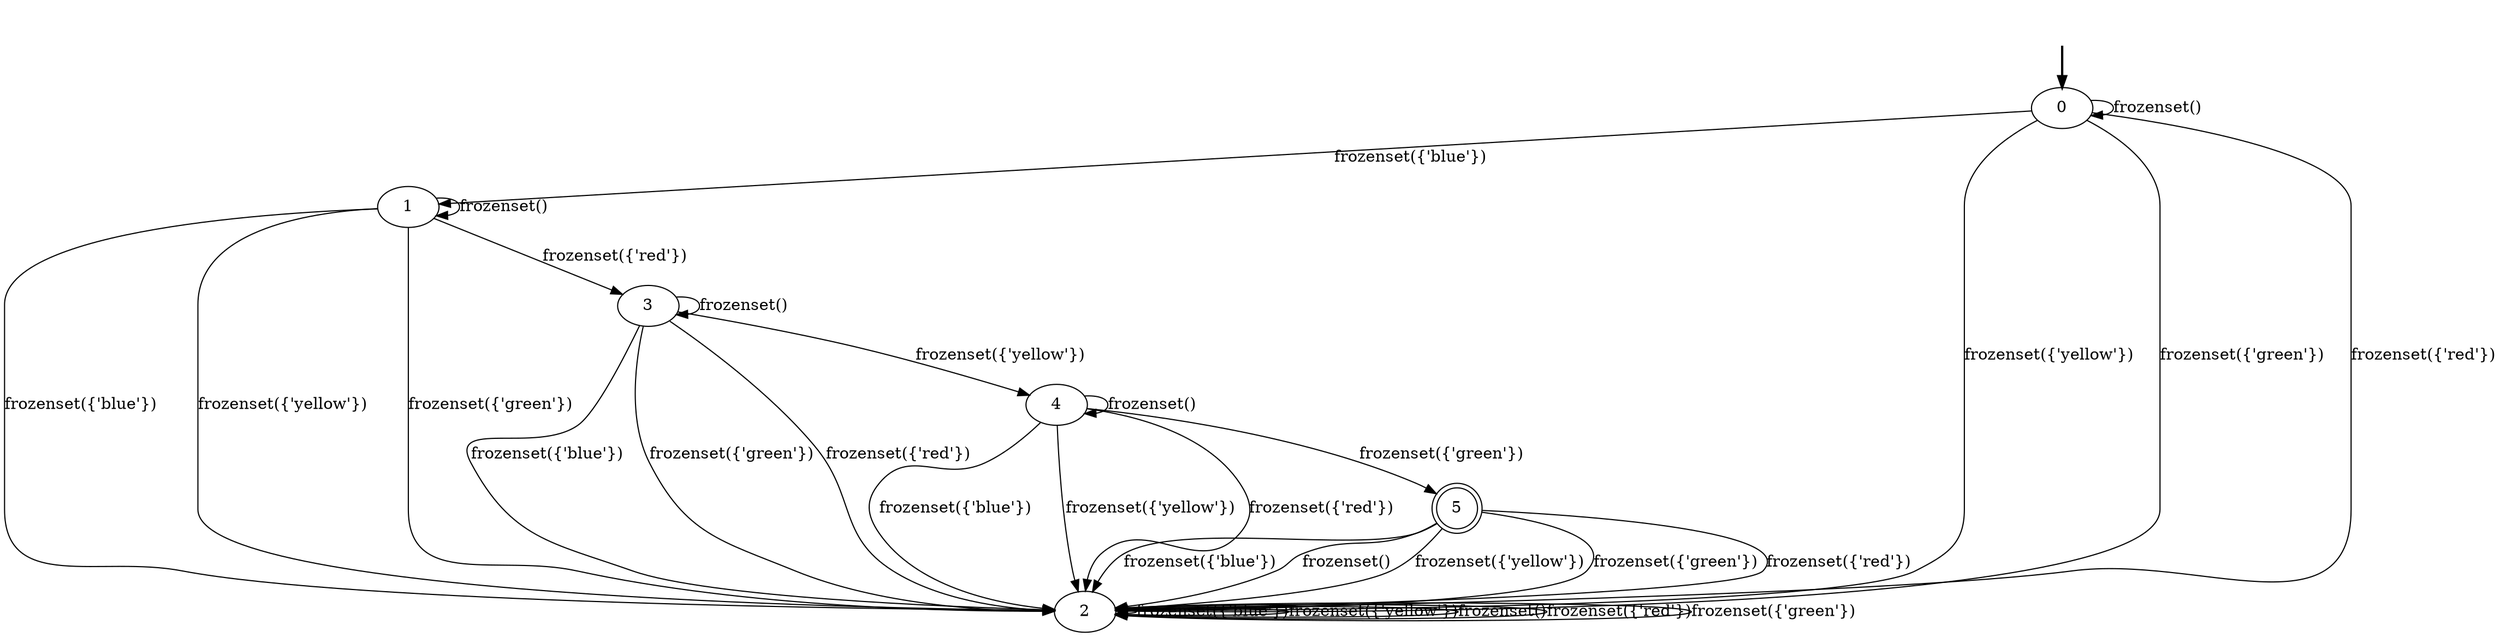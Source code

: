 digraph {
	fake [style=invisible]
	0 [root=true]
	1
	2
	3
	4
	5 [shape=doublecircle]
	fake -> 0 [style=bold]
	1 -> 1 [label="frozenset()"]
	4 -> 2 [label="frozenset({'blue'})"]
	3 -> 3 [label="frozenset()"]
	3 -> 2 [label="frozenset({'blue'})"]
	4 -> 2 [label="frozenset({'yellow'})"]
	0 -> 0 [label="frozenset()"]
	5 -> 2 [label="frozenset({'blue'})"]
	2 -> 2 [label="frozenset({'blue'})"]
	1 -> 2 [label="frozenset({'blue'})"]
	4 -> 5 [label="frozenset({'green'})"]
	4 -> 2 [label="frozenset({'red'})"]
	0 -> 2 [label="frozenset({'yellow'})"]
	3 -> 2 [label="frozenset({'green'})"]
	5 -> 2 [label="frozenset()"]
	5 -> 2 [label="frozenset({'yellow'})"]
	3 -> 4 [label="frozenset({'yellow'})"]
	3 -> 2 [label="frozenset({'red'})"]
	1 -> 3 [label="frozenset({'red'})"]
	2 -> 2 [label="frozenset({'yellow'})"]
	0 -> 2 [label="frozenset({'green'})"]
	5 -> 2 [label="frozenset({'green'})"]
	1 -> 2 [label="frozenset({'yellow'})"]
	0 -> 1 [label="frozenset({'blue'})"]
	5 -> 2 [label="frozenset({'red'})"]
	2 -> 2 [label="frozenset()"]
	2 -> 2 [label="frozenset({'red'})"]
	1 -> 2 [label="frozenset({'green'})"]
	4 -> 4 [label="frozenset()"]
	0 -> 2 [label="frozenset({'red'})"]
	2 -> 2 [label="frozenset({'green'})"]
}
